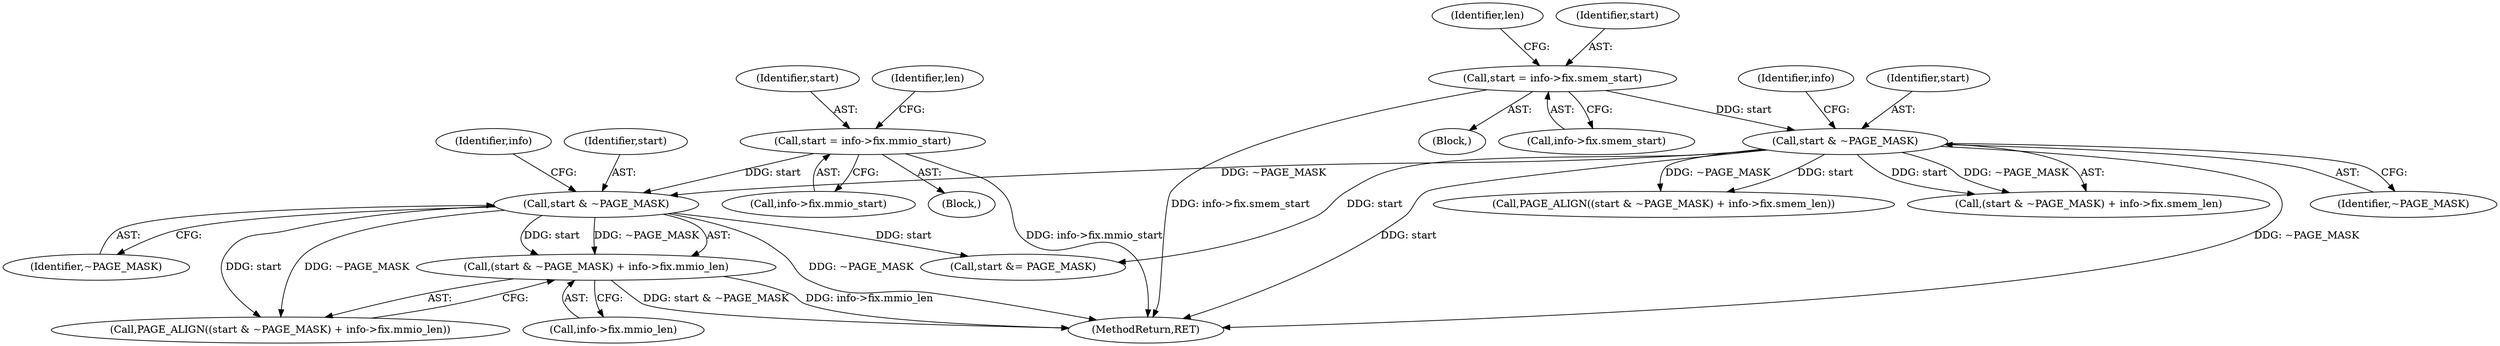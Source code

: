 digraph "0_linux_fc9bbca8f650e5f738af8806317c0a041a48ae4a@pointer" {
"1000226" [label="(Call,(start & ~PAGE_MASK) + info->fix.mmio_len)"];
"1000227" [label="(Call,start & ~PAGE_MASK)"];
"1000216" [label="(Call,start = info->fix.mmio_start)"];
"1000185" [label="(Call,start & ~PAGE_MASK)"];
"1000174" [label="(Call,start = info->fix.smem_start)"];
"1000227" [label="(Call,start & ~PAGE_MASK)"];
"1000224" [label="(Identifier,len)"];
"1000190" [label="(Identifier,info)"];
"1000226" [label="(Call,(start & ~PAGE_MASK) + info->fix.mmio_len)"];
"1000218" [label="(Call,info->fix.mmio_start)"];
"1000186" [label="(Identifier,start)"];
"1000184" [label="(Call,(start & ~PAGE_MASK) + info->fix.smem_len)"];
"1000182" [label="(Identifier,len)"];
"1000230" [label="(Call,info->fix.mmio_len)"];
"1000174" [label="(Call,start = info->fix.smem_start)"];
"1000187" [label="(Identifier,~PAGE_MASK)"];
"1000240" [label="(Call,start &= PAGE_MASK)"];
"1000217" [label="(Identifier,start)"];
"1000183" [label="(Call,PAGE_ALIGN((start & ~PAGE_MASK) + info->fix.smem_len))"];
"1000197" [label="(Block,)"];
"1000229" [label="(Identifier,~PAGE_MASK)"];
"1000176" [label="(Call,info->fix.smem_start)"];
"1000106" [label="(Block,)"];
"1000175" [label="(Identifier,start)"];
"1000228" [label="(Identifier,start)"];
"1000232" [label="(Identifier,info)"];
"1000304" [label="(MethodReturn,RET)"];
"1000225" [label="(Call,PAGE_ALIGN((start & ~PAGE_MASK) + info->fix.mmio_len))"];
"1000216" [label="(Call,start = info->fix.mmio_start)"];
"1000185" [label="(Call,start & ~PAGE_MASK)"];
"1000226" -> "1000225"  [label="AST: "];
"1000226" -> "1000230"  [label="CFG: "];
"1000227" -> "1000226"  [label="AST: "];
"1000230" -> "1000226"  [label="AST: "];
"1000225" -> "1000226"  [label="CFG: "];
"1000226" -> "1000304"  [label="DDG: start & ~PAGE_MASK"];
"1000226" -> "1000304"  [label="DDG: info->fix.mmio_len"];
"1000227" -> "1000226"  [label="DDG: start"];
"1000227" -> "1000226"  [label="DDG: ~PAGE_MASK"];
"1000227" -> "1000229"  [label="CFG: "];
"1000228" -> "1000227"  [label="AST: "];
"1000229" -> "1000227"  [label="AST: "];
"1000232" -> "1000227"  [label="CFG: "];
"1000227" -> "1000304"  [label="DDG: ~PAGE_MASK"];
"1000227" -> "1000225"  [label="DDG: start"];
"1000227" -> "1000225"  [label="DDG: ~PAGE_MASK"];
"1000216" -> "1000227"  [label="DDG: start"];
"1000185" -> "1000227"  [label="DDG: ~PAGE_MASK"];
"1000227" -> "1000240"  [label="DDG: start"];
"1000216" -> "1000197"  [label="AST: "];
"1000216" -> "1000218"  [label="CFG: "];
"1000217" -> "1000216"  [label="AST: "];
"1000218" -> "1000216"  [label="AST: "];
"1000224" -> "1000216"  [label="CFG: "];
"1000216" -> "1000304"  [label="DDG: info->fix.mmio_start"];
"1000185" -> "1000184"  [label="AST: "];
"1000185" -> "1000187"  [label="CFG: "];
"1000186" -> "1000185"  [label="AST: "];
"1000187" -> "1000185"  [label="AST: "];
"1000190" -> "1000185"  [label="CFG: "];
"1000185" -> "1000304"  [label="DDG: start"];
"1000185" -> "1000304"  [label="DDG: ~PAGE_MASK"];
"1000185" -> "1000183"  [label="DDG: start"];
"1000185" -> "1000183"  [label="DDG: ~PAGE_MASK"];
"1000185" -> "1000184"  [label="DDG: start"];
"1000185" -> "1000184"  [label="DDG: ~PAGE_MASK"];
"1000174" -> "1000185"  [label="DDG: start"];
"1000185" -> "1000240"  [label="DDG: start"];
"1000174" -> "1000106"  [label="AST: "];
"1000174" -> "1000176"  [label="CFG: "];
"1000175" -> "1000174"  [label="AST: "];
"1000176" -> "1000174"  [label="AST: "];
"1000182" -> "1000174"  [label="CFG: "];
"1000174" -> "1000304"  [label="DDG: info->fix.smem_start"];
}
